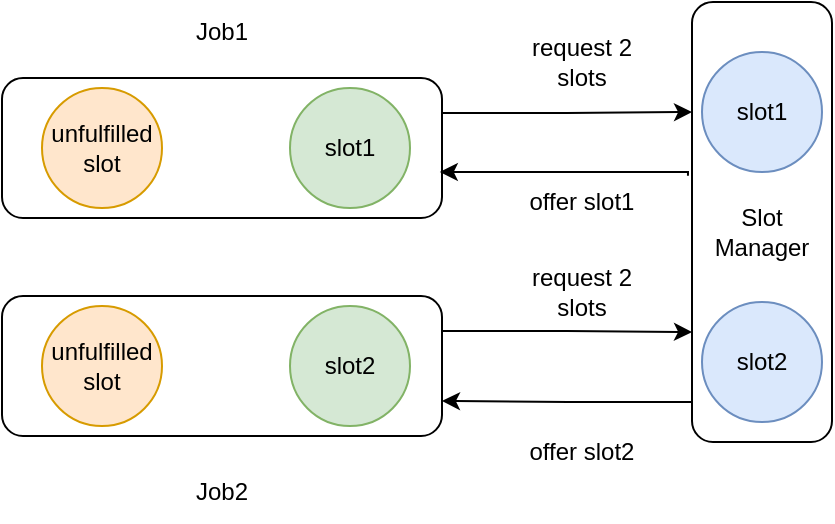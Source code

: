 <mxfile version="17.4.0" type="github">
  <diagram id="C5RBs43oDa-KdzZeNtuy" name="Page-1">
    <mxGraphModel dx="1298" dy="719" grid="1" gridSize="10" guides="1" tooltips="1" connect="1" arrows="1" fold="1" page="1" pageScale="1" pageWidth="827" pageHeight="1169" math="0" shadow="0">
      <root>
        <mxCell id="WIyWlLk6GJQsqaUBKTNV-0" />
        <mxCell id="WIyWlLk6GJQsqaUBKTNV-1" parent="WIyWlLk6GJQsqaUBKTNV-0" />
        <mxCell id="6nt90bKr9o_mBd81rcLL-22" style="edgeStyle=orthogonalEdgeStyle;rounded=0;orthogonalLoop=1;jettySize=auto;html=1;exitX=0.832;exitY=0.986;exitDx=0;exitDy=0;entryX=1;entryY=0.75;entryDx=0;entryDy=0;exitPerimeter=0;" edge="1" parent="WIyWlLk6GJQsqaUBKTNV-1" source="6nt90bKr9o_mBd81rcLL-2" target="6nt90bKr9o_mBd81rcLL-17">
          <mxGeometry relative="1" as="geometry">
            <Array as="points">
              <mxPoint x="586" y="260" />
              <mxPoint x="523" y="260" />
            </Array>
          </mxGeometry>
        </mxCell>
        <mxCell id="6nt90bKr9o_mBd81rcLL-2" value="&lt;div style=&quot;direction: rtl&quot;&gt;&lt;br&gt;&lt;/div&gt;" style="rounded=1;whiteSpace=wrap;html=1;rotation=90;" vertex="1" parent="WIyWlLk6GJQsqaUBKTNV-1">
          <mxGeometry x="510" y="135" width="220" height="70" as="geometry" />
        </mxCell>
        <mxCell id="6nt90bKr9o_mBd81rcLL-24" style="edgeStyle=orthogonalEdgeStyle;rounded=0;orthogonalLoop=1;jettySize=auto;html=1;exitX=1;exitY=0.25;exitDx=0;exitDy=0;entryX=0.25;entryY=1;entryDx=0;entryDy=0;" edge="1" parent="WIyWlLk6GJQsqaUBKTNV-1" source="6nt90bKr9o_mBd81rcLL-6" target="6nt90bKr9o_mBd81rcLL-2">
          <mxGeometry relative="1" as="geometry" />
        </mxCell>
        <mxCell id="6nt90bKr9o_mBd81rcLL-6" value="" style="rounded=1;whiteSpace=wrap;html=1;" vertex="1" parent="WIyWlLk6GJQsqaUBKTNV-1">
          <mxGeometry x="240" y="98" width="220" height="70" as="geometry" />
        </mxCell>
        <mxCell id="6nt90bKr9o_mBd81rcLL-7" value="&lt;span style=&quot;&quot;&gt;slot1&lt;/span&gt;" style="ellipse;whiteSpace=wrap;html=1;aspect=fixed;direction=south;labelBackgroundColor=none;fillColor=#d5e8d4;strokeColor=#82b366;" vertex="1" parent="WIyWlLk6GJQsqaUBKTNV-1">
          <mxGeometry x="384" y="103" width="60" height="60" as="geometry" />
        </mxCell>
        <mxCell id="6nt90bKr9o_mBd81rcLL-12" value="request 2 slots" style="text;html=1;strokeColor=none;fillColor=none;align=center;verticalAlign=middle;whiteSpace=wrap;rounded=0;" vertex="1" parent="WIyWlLk6GJQsqaUBKTNV-1">
          <mxGeometry x="500" y="75" width="60" height="30" as="geometry" />
        </mxCell>
        <mxCell id="6nt90bKr9o_mBd81rcLL-13" value="offer slot1" style="text;html=1;strokeColor=none;fillColor=none;align=center;verticalAlign=middle;whiteSpace=wrap;rounded=0;" vertex="1" parent="WIyWlLk6GJQsqaUBKTNV-1">
          <mxGeometry x="500" y="145" width="60" height="30" as="geometry" />
        </mxCell>
        <mxCell id="6nt90bKr9o_mBd81rcLL-16" style="edgeStyle=orthogonalEdgeStyle;rounded=0;orthogonalLoop=1;jettySize=auto;html=1;entryX=0.995;entryY=0.671;entryDx=0;entryDy=0;entryPerimeter=0;exitX=0.395;exitY=1.029;exitDx=0;exitDy=0;exitPerimeter=0;" edge="1" parent="WIyWlLk6GJQsqaUBKTNV-1" source="6nt90bKr9o_mBd81rcLL-2" target="6nt90bKr9o_mBd81rcLL-6">
          <mxGeometry relative="1" as="geometry">
            <Array as="points">
              <mxPoint x="583" y="145" />
            </Array>
          </mxGeometry>
        </mxCell>
        <mxCell id="6nt90bKr9o_mBd81rcLL-14" value="Slot&lt;br&gt;Manager" style="text;html=1;strokeColor=none;fillColor=none;align=center;verticalAlign=middle;whiteSpace=wrap;rounded=0;" vertex="1" parent="WIyWlLk6GJQsqaUBKTNV-1">
          <mxGeometry x="590" y="160" width="60" height="30" as="geometry" />
        </mxCell>
        <mxCell id="6nt90bKr9o_mBd81rcLL-25" style="edgeStyle=orthogonalEdgeStyle;rounded=0;orthogonalLoop=1;jettySize=auto;html=1;exitX=1;exitY=0.25;exitDx=0;exitDy=0;entryX=0.75;entryY=1;entryDx=0;entryDy=0;" edge="1" parent="WIyWlLk6GJQsqaUBKTNV-1" source="6nt90bKr9o_mBd81rcLL-17" target="6nt90bKr9o_mBd81rcLL-2">
          <mxGeometry relative="1" as="geometry" />
        </mxCell>
        <mxCell id="6nt90bKr9o_mBd81rcLL-17" value="" style="rounded=1;whiteSpace=wrap;html=1;" vertex="1" parent="WIyWlLk6GJQsqaUBKTNV-1">
          <mxGeometry x="240" y="207" width="220" height="70" as="geometry" />
        </mxCell>
        <mxCell id="6nt90bKr9o_mBd81rcLL-18" value="slot2" style="ellipse;whiteSpace=wrap;html=1;aspect=fixed;direction=south;fillColor=#d5e8d4;strokeColor=#82b366;" vertex="1" parent="WIyWlLk6GJQsqaUBKTNV-1">
          <mxGeometry x="384" y="212" width="60" height="60" as="geometry" />
        </mxCell>
        <mxCell id="6nt90bKr9o_mBd81rcLL-19" value="request 2 slots" style="text;html=1;strokeColor=none;fillColor=none;align=center;verticalAlign=middle;whiteSpace=wrap;rounded=0;" vertex="1" parent="WIyWlLk6GJQsqaUBKTNV-1">
          <mxGeometry x="500" y="190" width="60" height="30" as="geometry" />
        </mxCell>
        <mxCell id="6nt90bKr9o_mBd81rcLL-20" value="offer slot2" style="text;html=1;strokeColor=none;fillColor=none;align=center;verticalAlign=middle;whiteSpace=wrap;rounded=0;" vertex="1" parent="WIyWlLk6GJQsqaUBKTNV-1">
          <mxGeometry x="500" y="270" width="60" height="30" as="geometry" />
        </mxCell>
        <mxCell id="6nt90bKr9o_mBd81rcLL-27" value="unfulfilled&lt;br&gt;slot" style="ellipse;whiteSpace=wrap;html=1;aspect=fixed;direction=south;labelBackgroundColor=none;fillColor=#ffe6cc;strokeColor=#d79b00;" vertex="1" parent="WIyWlLk6GJQsqaUBKTNV-1">
          <mxGeometry x="260" y="103" width="60" height="60" as="geometry" />
        </mxCell>
        <mxCell id="6nt90bKr9o_mBd81rcLL-28" value="unfulfilled&lt;br&gt;slot" style="ellipse;whiteSpace=wrap;html=1;aspect=fixed;direction=south;labelBackgroundColor=none;fillColor=#ffe6cc;strokeColor=#d79b00;" vertex="1" parent="WIyWlLk6GJQsqaUBKTNV-1">
          <mxGeometry x="260" y="212" width="60" height="60" as="geometry" />
        </mxCell>
        <mxCell id="6nt90bKr9o_mBd81rcLL-29" value="&lt;span style=&quot;&quot;&gt;slot1&lt;/span&gt;" style="ellipse;whiteSpace=wrap;html=1;aspect=fixed;direction=south;labelBackgroundColor=none;fillColor=#dae8fc;strokeColor=#6c8ebf;" vertex="1" parent="WIyWlLk6GJQsqaUBKTNV-1">
          <mxGeometry x="590" y="85" width="60" height="60" as="geometry" />
        </mxCell>
        <mxCell id="6nt90bKr9o_mBd81rcLL-30" value="&lt;span&gt;slot2&lt;/span&gt;" style="ellipse;whiteSpace=wrap;html=1;aspect=fixed;direction=south;labelBackgroundColor=none;fillColor=#dae8fc;strokeColor=#6c8ebf;" vertex="1" parent="WIyWlLk6GJQsqaUBKTNV-1">
          <mxGeometry x="590" y="210" width="60" height="60" as="geometry" />
        </mxCell>
        <mxCell id="6nt90bKr9o_mBd81rcLL-31" value="Job1" style="text;html=1;strokeColor=none;fillColor=none;align=center;verticalAlign=middle;whiteSpace=wrap;rounded=0;labelBackgroundColor=none;" vertex="1" parent="WIyWlLk6GJQsqaUBKTNV-1">
          <mxGeometry x="320" y="60" width="60" height="30" as="geometry" />
        </mxCell>
        <mxCell id="6nt90bKr9o_mBd81rcLL-33" value="Job2" style="text;html=1;strokeColor=none;fillColor=none;align=center;verticalAlign=middle;whiteSpace=wrap;rounded=0;labelBackgroundColor=none;" vertex="1" parent="WIyWlLk6GJQsqaUBKTNV-1">
          <mxGeometry x="320" y="290" width="60" height="30" as="geometry" />
        </mxCell>
      </root>
    </mxGraphModel>
  </diagram>
</mxfile>
